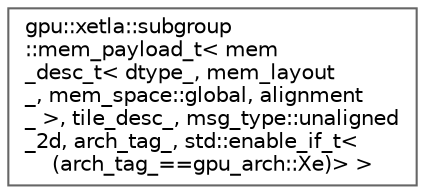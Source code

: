 digraph "Graphical Class Hierarchy"
{
 // LATEX_PDF_SIZE
  bgcolor="transparent";
  edge [fontname=Helvetica,fontsize=10,labelfontname=Helvetica,labelfontsize=10];
  node [fontname=Helvetica,fontsize=10,shape=box,height=0.2,width=0.4];
  rankdir="LR";
  Node0 [id="Node000000",label="gpu::xetla::subgroup\l::mem_payload_t\< mem\l_desc_t\< dtype_, mem_layout\l_, mem_space::global, alignment\l_ \>, tile_desc_, msg_type::unaligned\l_2d, arch_tag_, std::enable_if_t\<\l(arch_tag_==gpu_arch::Xe)\> \>",height=0.2,width=0.4,color="grey40", fillcolor="white", style="filled",URL="$structgpu_1_1xetla_1_1subgroup_1_1mem__payload__t_3_01mem__desc__t_3_01dtype___00_01mem__layout_29a82a88151a814f1aad96e4652b32ca.html",tooltip="Is to describe the global memory surface for unaligned-2d load/store for each block in one tile,..."];
}

